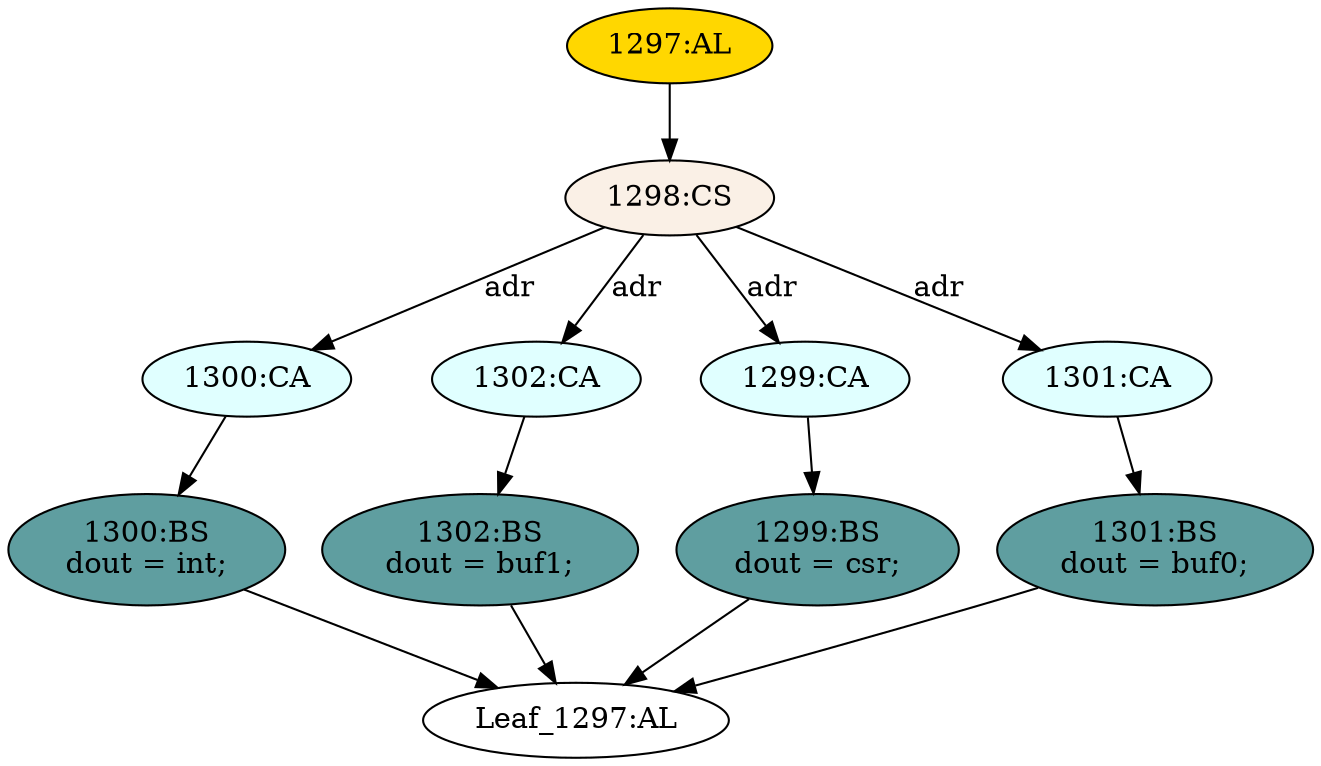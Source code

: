 strict digraph "" {
	node [label="\N"];
	"1300:CA"	 [ast="<pyverilog.vparser.ast.Case object at 0x7f0a38eaeb10>",
		fillcolor=lightcyan,
		label="1300:CA",
		statements="[]",
		style=filled,
		typ=Case];
	"1300:BS"	 [ast="<pyverilog.vparser.ast.BlockingSubstitution object at 0x7f0a38eae950>",
		fillcolor=cadetblue,
		label="1300:BS
dout = int;",
		statements="[<pyverilog.vparser.ast.BlockingSubstitution object at 0x7f0a38eae950>]",
		style=filled,
		typ=BlockingSubstitution];
	"1300:CA" -> "1300:BS"	 [cond="[]",
		lineno=None];
	"1302:CA"	 [ast="<pyverilog.vparser.ast.Case object at 0x7f0a38eaea10>",
		fillcolor=lightcyan,
		label="1302:CA",
		statements="[]",
		style=filled,
		typ=Case];
	"1302:BS"	 [ast="<pyverilog.vparser.ast.BlockingSubstitution object at 0x7f0a38ecf650>",
		fillcolor=cadetblue,
		label="1302:BS
dout = buf1;",
		statements="[<pyverilog.vparser.ast.BlockingSubstitution object at 0x7f0a38ecf650>]",
		style=filled,
		typ=BlockingSubstitution];
	"1302:CA" -> "1302:BS"	 [cond="[]",
		lineno=None];
	"1299:BS"	 [ast="<pyverilog.vparser.ast.BlockingSubstitution object at 0x7f0a38ecf8d0>",
		fillcolor=cadetblue,
		label="1299:BS
dout = csr;",
		statements="[<pyverilog.vparser.ast.BlockingSubstitution object at 0x7f0a38ecf8d0>]",
		style=filled,
		typ=BlockingSubstitution];
	"Leaf_1297:AL"	 [def_var="['dout']",
		label="Leaf_1297:AL"];
	"1299:BS" -> "Leaf_1297:AL"	 [cond="[]",
		lineno=None];
	"1301:BS"	 [ast="<pyverilog.vparser.ast.BlockingSubstitution object at 0x7f0a38ecfcd0>",
		fillcolor=cadetblue,
		label="1301:BS
dout = buf0;",
		statements="[<pyverilog.vparser.ast.BlockingSubstitution object at 0x7f0a38ecfcd0>]",
		style=filled,
		typ=BlockingSubstitution];
	"1301:BS" -> "Leaf_1297:AL"	 [cond="[]",
		lineno=None];
	"1300:BS" -> "Leaf_1297:AL"	 [cond="[]",
		lineno=None];
	"1298:CS"	 [ast="<pyverilog.vparser.ast.CaseStatement object at 0x7f0a38ecfe10>",
		fillcolor=linen,
		label="1298:CS",
		statements="[]",
		style=filled,
		typ=CaseStatement];
	"1298:CS" -> "1300:CA"	 [cond="['adr']",
		label=adr,
		lineno=1298];
	"1298:CS" -> "1302:CA"	 [cond="['adr']",
		label=adr,
		lineno=1298];
	"1299:CA"	 [ast="<pyverilog.vparser.ast.Case object at 0x7f0a38ecf9d0>",
		fillcolor=lightcyan,
		label="1299:CA",
		statements="[]",
		style=filled,
		typ=Case];
	"1298:CS" -> "1299:CA"	 [cond="['adr']",
		label=adr,
		lineno=1298];
	"1301:CA"	 [ast="<pyverilog.vparser.ast.Case object at 0x7f0a38ecfed0>",
		fillcolor=lightcyan,
		label="1301:CA",
		statements="[]",
		style=filled,
		typ=Case];
	"1298:CS" -> "1301:CA"	 [cond="['adr']",
		label=adr,
		lineno=1298];
	"1302:BS" -> "Leaf_1297:AL"	 [cond="[]",
		lineno=None];
	"1299:CA" -> "1299:BS"	 [cond="[]",
		lineno=None];
	"1297:AL"	 [ast="<pyverilog.vparser.ast.Always object at 0x7f0a38ecfd90>",
		clk_sens=False,
		fillcolor=gold,
		label="1297:AL",
		sens="['adr', 'csr', 'int', 'buf0', 'buf1']",
		statements="[]",
		style=filled,
		typ=Always,
		use_var="['buf1', 'buf0', 'int', 'adr', 'csr']"];
	"1297:AL" -> "1298:CS"	 [cond="[]",
		lineno=None];
	"1301:CA" -> "1301:BS"	 [cond="[]",
		lineno=None];
}
